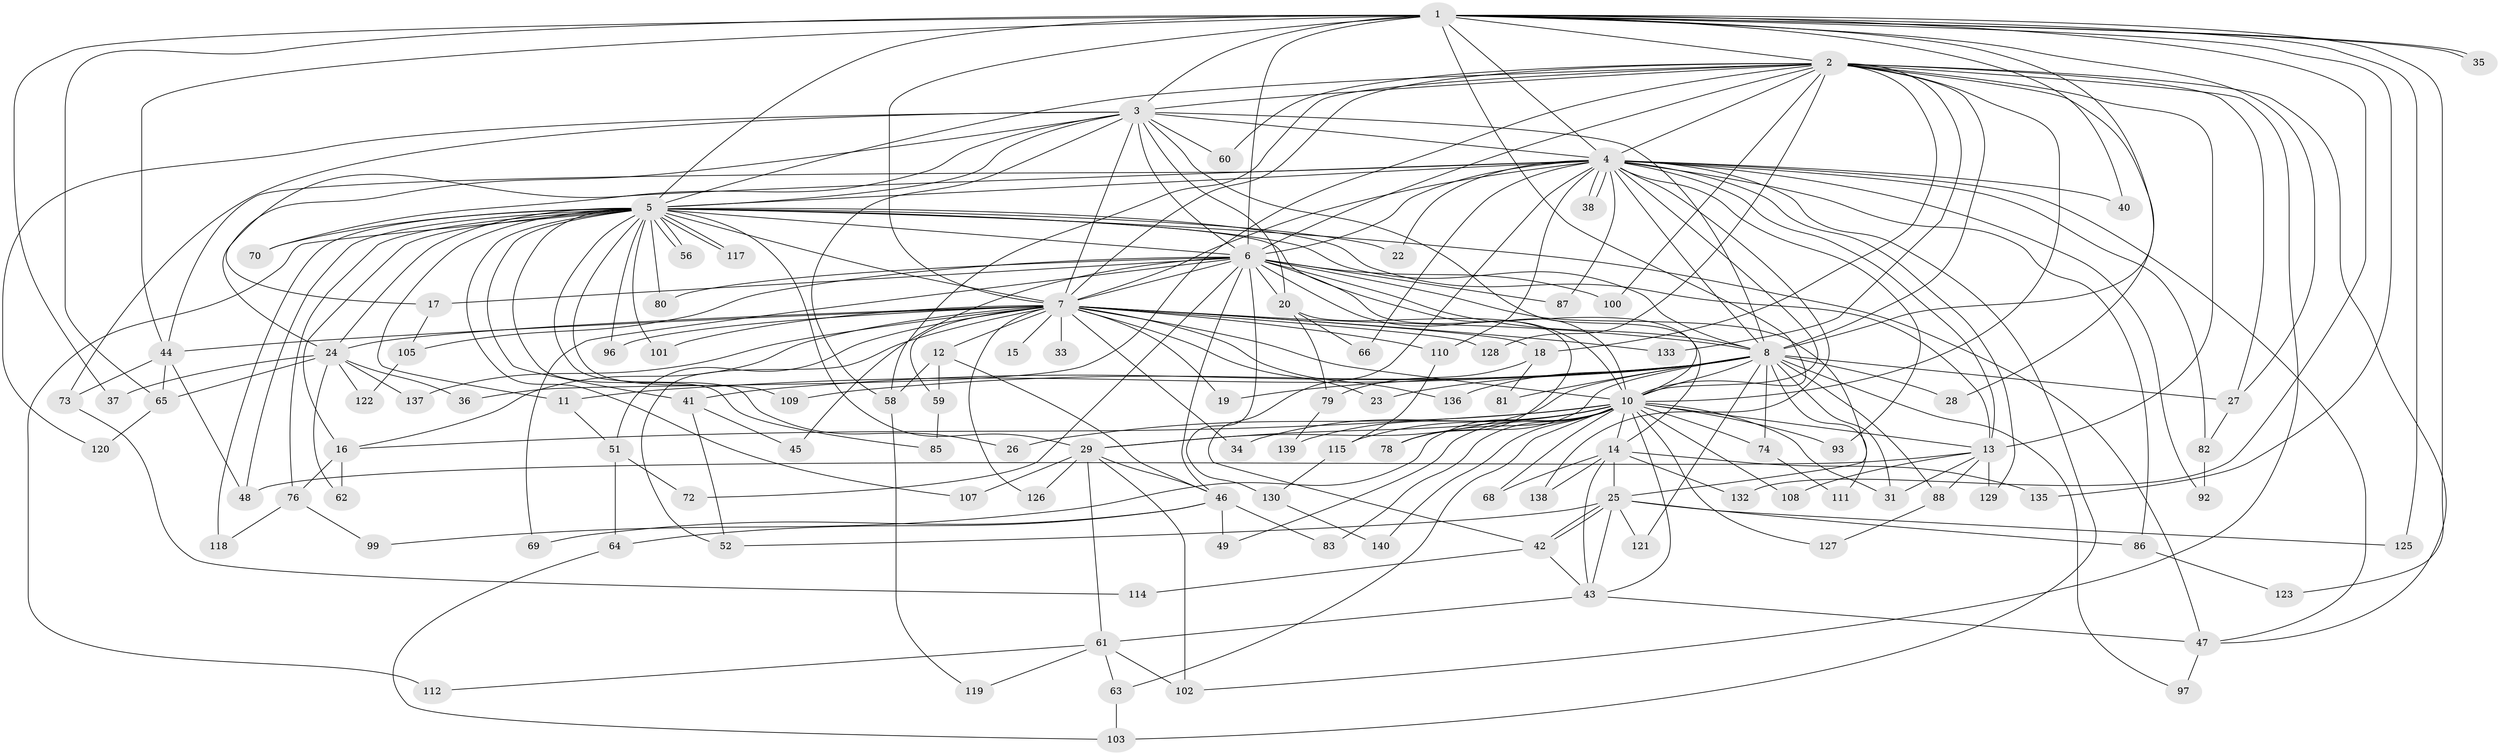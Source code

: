 // Generated by graph-tools (version 1.1) at 2025/51/02/27/25 19:51:53]
// undirected, 112 vertices, 260 edges
graph export_dot {
graph [start="1"]
  node [color=gray90,style=filled];
  1 [super="+90"];
  2 [super="+141"];
  3 [super="+84"];
  4 [super="+39"];
  5 [super="+50"];
  6 [super="+30"];
  7 [super="+9"];
  8 [super="+98"];
  10 [super="+75"];
  11;
  12;
  13 [super="+21"];
  14 [super="+71"];
  15;
  16 [super="+113"];
  17;
  18;
  19;
  20 [super="+124"];
  22;
  23;
  24 [super="+106"];
  25 [super="+95"];
  26;
  27 [super="+54"];
  28;
  29 [super="+32"];
  31 [super="+94"];
  33;
  34 [super="+77"];
  35;
  36;
  37;
  38;
  40;
  41;
  42 [super="+67"];
  43 [super="+53"];
  44 [super="+104"];
  45;
  46 [super="+55"];
  47 [super="+57"];
  48 [super="+89"];
  49;
  51;
  52;
  56;
  58 [super="+116"];
  59;
  60;
  61;
  62;
  63;
  64 [super="+134"];
  65 [super="+91"];
  66;
  68;
  69;
  70;
  72;
  73;
  74;
  76;
  78;
  79;
  80;
  81;
  82;
  83;
  85;
  86;
  87;
  88;
  92;
  93;
  96;
  97;
  99;
  100;
  101;
  102 [super="+131"];
  103;
  105;
  107;
  108;
  109;
  110;
  111;
  112;
  114;
  115;
  117;
  118;
  119;
  120;
  121;
  122;
  123;
  125;
  126;
  127;
  128;
  129;
  130;
  132;
  133;
  135;
  136;
  137;
  138;
  139;
  140;
  1 -- 2;
  1 -- 3 [weight=2];
  1 -- 4;
  1 -- 5 [weight=2];
  1 -- 6;
  1 -- 7 [weight=2];
  1 -- 8;
  1 -- 10;
  1 -- 27;
  1 -- 35;
  1 -- 35;
  1 -- 37;
  1 -- 40;
  1 -- 44;
  1 -- 65;
  1 -- 123;
  1 -- 125;
  1 -- 132;
  1 -- 135;
  2 -- 3;
  2 -- 4;
  2 -- 5;
  2 -- 6;
  2 -- 7 [weight=2];
  2 -- 8;
  2 -- 10;
  2 -- 18;
  2 -- 27;
  2 -- 28;
  2 -- 36;
  2 -- 58;
  2 -- 60;
  2 -- 100;
  2 -- 102;
  2 -- 128;
  2 -- 133;
  2 -- 47;
  2 -- 13;
  3 -- 4;
  3 -- 5;
  3 -- 6;
  3 -- 7 [weight=2];
  3 -- 8;
  3 -- 10;
  3 -- 17;
  3 -- 20;
  3 -- 60;
  3 -- 70;
  3 -- 73;
  3 -- 120;
  3 -- 58;
  4 -- 5;
  4 -- 6 [weight=2];
  4 -- 7 [weight=2];
  4 -- 8 [weight=2];
  4 -- 10;
  4 -- 13;
  4 -- 22;
  4 -- 38;
  4 -- 38;
  4 -- 40;
  4 -- 47;
  4 -- 66;
  4 -- 82;
  4 -- 86;
  4 -- 87;
  4 -- 92;
  4 -- 93;
  4 -- 103;
  4 -- 110;
  4 -- 129;
  4 -- 138;
  4 -- 44;
  4 -- 24;
  4 -- 42;
  5 -- 6;
  5 -- 7 [weight=2];
  5 -- 8;
  5 -- 10;
  5 -- 11;
  5 -- 16;
  5 -- 22;
  5 -- 24;
  5 -- 26;
  5 -- 41;
  5 -- 48;
  5 -- 56;
  5 -- 56;
  5 -- 76;
  5 -- 80;
  5 -- 101;
  5 -- 107;
  5 -- 109;
  5 -- 112;
  5 -- 117;
  5 -- 117;
  5 -- 118;
  5 -- 29;
  5 -- 96;
  5 -- 85;
  5 -- 70;
  5 -- 47;
  5 -- 13;
  6 -- 7 [weight=2];
  6 -- 8;
  6 -- 10;
  6 -- 14;
  6 -- 17;
  6 -- 20;
  6 -- 25 [weight=2];
  6 -- 46;
  6 -- 69;
  6 -- 72;
  6 -- 80;
  6 -- 87;
  6 -- 100;
  6 -- 105;
  6 -- 130;
  6 -- 45;
  7 -- 8 [weight=2];
  7 -- 10 [weight=2];
  7 -- 12 [weight=2];
  7 -- 15 [weight=2];
  7 -- 23;
  7 -- 51;
  7 -- 96;
  7 -- 126;
  7 -- 128;
  7 -- 133;
  7 -- 136;
  7 -- 137;
  7 -- 18;
  7 -- 19;
  7 -- 24;
  7 -- 33;
  7 -- 34;
  7 -- 101;
  7 -- 44;
  7 -- 110;
  7 -- 52;
  7 -- 59;
  7 -- 16;
  8 -- 10;
  8 -- 11;
  8 -- 19;
  8 -- 23;
  8 -- 28;
  8 -- 29;
  8 -- 31 [weight=2];
  8 -- 41;
  8 -- 74;
  8 -- 78;
  8 -- 81;
  8 -- 88;
  8 -- 97;
  8 -- 109;
  8 -- 111;
  8 -- 121;
  8 -- 136;
  8 -- 27;
  10 -- 13;
  10 -- 14;
  10 -- 16;
  10 -- 26;
  10 -- 29;
  10 -- 34 [weight=2];
  10 -- 49;
  10 -- 63;
  10 -- 68;
  10 -- 74;
  10 -- 83;
  10 -- 108;
  10 -- 115;
  10 -- 127;
  10 -- 139;
  10 -- 140;
  10 -- 99;
  10 -- 93;
  10 -- 78;
  10 -- 31;
  10 -- 43;
  11 -- 51;
  12 -- 58;
  12 -- 59;
  12 -- 46;
  13 -- 31;
  13 -- 88;
  13 -- 108;
  13 -- 129;
  13 -- 48;
  14 -- 25;
  14 -- 68;
  14 -- 138;
  14 -- 132;
  14 -- 135;
  14 -- 43;
  16 -- 62;
  16 -- 76;
  17 -- 105;
  18 -- 79;
  18 -- 81;
  20 -- 66;
  20 -- 79;
  20 -- 78;
  24 -- 36;
  24 -- 37;
  24 -- 62;
  24 -- 122;
  24 -- 137;
  24 -- 65;
  25 -- 42;
  25 -- 42;
  25 -- 43;
  25 -- 86;
  25 -- 121;
  25 -- 125;
  25 -- 52;
  27 -- 82;
  29 -- 61;
  29 -- 107;
  29 -- 126;
  29 -- 46;
  29 -- 102;
  41 -- 45;
  41 -- 52;
  42 -- 43;
  42 -- 114;
  43 -- 47;
  43 -- 61;
  44 -- 48;
  44 -- 65;
  44 -- 73;
  46 -- 49;
  46 -- 64;
  46 -- 69;
  46 -- 83;
  47 -- 97;
  51 -- 64;
  51 -- 72;
  58 -- 119;
  59 -- 85;
  61 -- 63;
  61 -- 102;
  61 -- 112;
  61 -- 119;
  63 -- 103;
  64 -- 103;
  65 -- 120;
  73 -- 114;
  74 -- 111;
  76 -- 99;
  76 -- 118;
  79 -- 139;
  82 -- 92;
  86 -- 123;
  88 -- 127;
  105 -- 122;
  110 -- 115;
  115 -- 130;
  130 -- 140;
}
